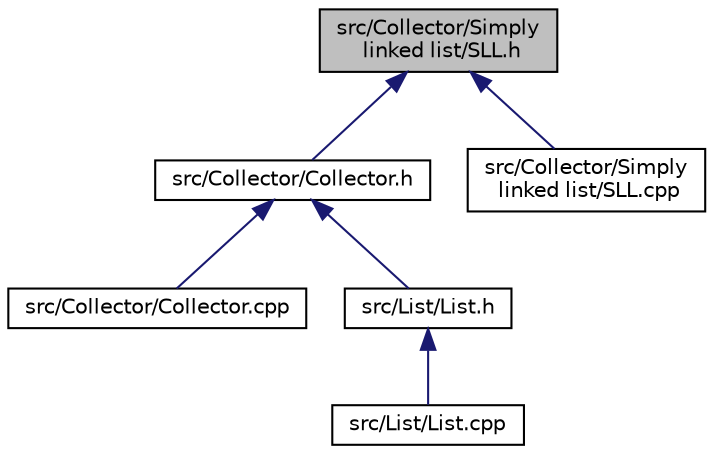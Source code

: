digraph "src/Collector/Simply linked list/SLL.h"
{
 // LATEX_PDF_SIZE
  edge [fontname="Helvetica",fontsize="10",labelfontname="Helvetica",labelfontsize="10"];
  node [fontname="Helvetica",fontsize="10",shape=record];
  Node1 [label="src/Collector/Simply\l linked list/SLL.h",height=0.2,width=0.4,color="black", fillcolor="grey75", style="filled", fontcolor="black",tooltip=" "];
  Node1 -> Node2 [dir="back",color="midnightblue",fontsize="10",style="solid",fontname="Helvetica"];
  Node2 [label="src/Collector/Collector.h",height=0.2,width=0.4,color="black", fillcolor="white", style="filled",URL="$_collector_8h.html",tooltip=" "];
  Node2 -> Node3 [dir="back",color="midnightblue",fontsize="10",style="solid",fontname="Helvetica"];
  Node3 [label="src/Collector/Collector.cpp",height=0.2,width=0.4,color="black", fillcolor="white", style="filled",URL="$_collector_8cpp.html",tooltip=" "];
  Node2 -> Node4 [dir="back",color="midnightblue",fontsize="10",style="solid",fontname="Helvetica"];
  Node4 [label="src/List/List.h",height=0.2,width=0.4,color="black", fillcolor="white", style="filled",URL="$_list_8h.html",tooltip=" "];
  Node4 -> Node5 [dir="back",color="midnightblue",fontsize="10",style="solid",fontname="Helvetica"];
  Node5 [label="src/List/List.cpp",height=0.2,width=0.4,color="black", fillcolor="white", style="filled",URL="$_list_8cpp.html",tooltip=" "];
  Node1 -> Node6 [dir="back",color="midnightblue",fontsize="10",style="solid",fontname="Helvetica"];
  Node6 [label="src/Collector/Simply\l linked list/SLL.cpp",height=0.2,width=0.4,color="black", fillcolor="white", style="filled",URL="$_s_l_l_8cpp.html",tooltip=" "];
}
